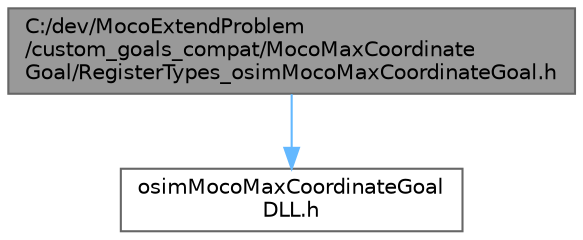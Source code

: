 digraph "C:/dev/MocoExtendProblem/custom_goals_compat/MocoMaxCoordinateGoal/RegisterTypes_osimMocoMaxCoordinateGoal.h"
{
 // LATEX_PDF_SIZE
  bgcolor="transparent";
  edge [fontname=Helvetica,fontsize=10,labelfontname=Helvetica,labelfontsize=10];
  node [fontname=Helvetica,fontsize=10,shape=box,height=0.2,width=0.4];
  Node1 [id="Node000001",label="C:/dev/MocoExtendProblem\l/custom_goals_compat/MocoMaxCoordinate\lGoal/RegisterTypes_osimMocoMaxCoordinateGoal.h",height=0.2,width=0.4,color="gray40", fillcolor="grey60", style="filled", fontcolor="black",tooltip=" "];
  Node1 -> Node2 [id="edge1_Node000001_Node000002",color="steelblue1",style="solid",tooltip=" "];
  Node2 [id="Node000002",label="osimMocoMaxCoordinateGoal\lDLL.h",height=0.2,width=0.4,color="grey40", fillcolor="white", style="filled",URL="$compat_2_moco_max_coordinate_goal_2osim_moco_max_coordinate_goal_d_l_l_8h.html",tooltip=" "];
}
